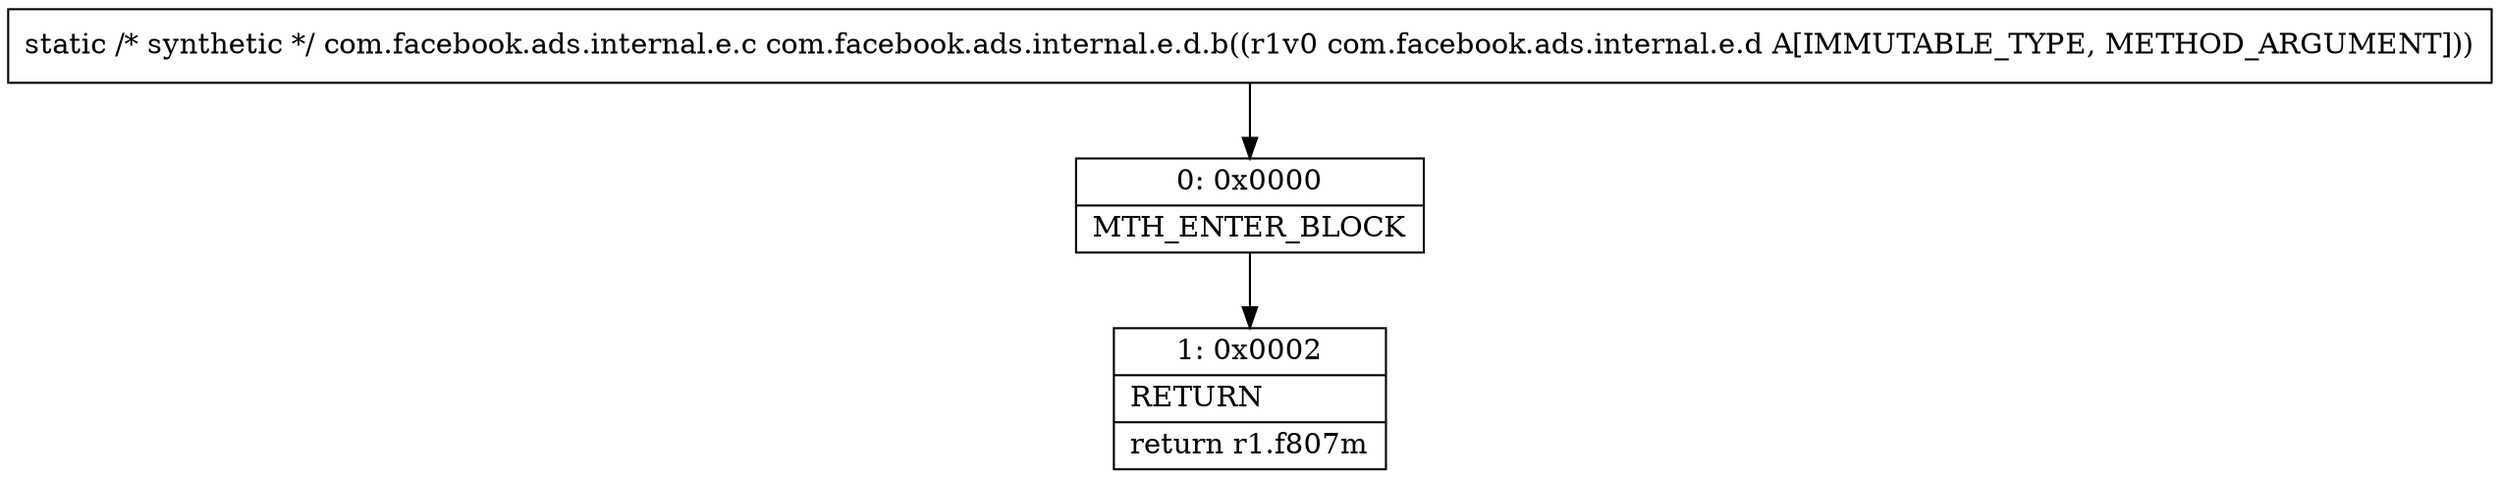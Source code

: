 digraph "CFG forcom.facebook.ads.internal.e.d.b(Lcom\/facebook\/ads\/internal\/e\/d;)Lcom\/facebook\/ads\/internal\/e\/c;" {
Node_0 [shape=record,label="{0\:\ 0x0000|MTH_ENTER_BLOCK\l}"];
Node_1 [shape=record,label="{1\:\ 0x0002|RETURN\l|return r1.f807m\l}"];
MethodNode[shape=record,label="{static \/* synthetic *\/ com.facebook.ads.internal.e.c com.facebook.ads.internal.e.d.b((r1v0 com.facebook.ads.internal.e.d A[IMMUTABLE_TYPE, METHOD_ARGUMENT])) }"];
MethodNode -> Node_0;
Node_0 -> Node_1;
}

